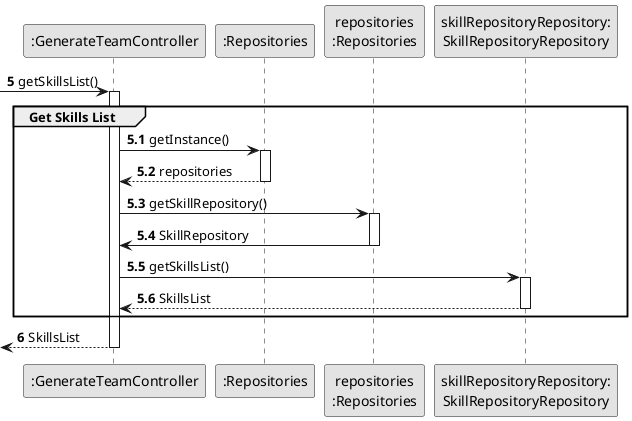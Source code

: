 @startuml
skinparam monochrome true
skinparam packageStyle rectangle
skinparam shadowing false

participant ":GenerateTeamController" as CTRL
participant ":Repositories" as REP
participant "repositories\n:Repositories" as REPS
participant "skillRepositoryRepository:\nSkillRepositoryRepository" as SREP

autonumber 5
-> CTRL : getSkillsList()

autonumber 5.1

activate CTRL
    group Get Skills List
        CTRL -> REP : getInstance()
        activate REP

            REP --> CTRL: repositories
        deactivate REP

        CTRL -> REPS : getSkillRepository()
        activate REPS

            REPS -> CTRL : SkillRepository
        deactivate REPS

        CTRL -> SREP : getSkillsList()
        activate SREP

            SREP --> CTRL : SkillsList
        deactivate SREP

    end group

    autonumber 6
    <-- CTRL : SkillsList

deactivate CTRL


@enduml